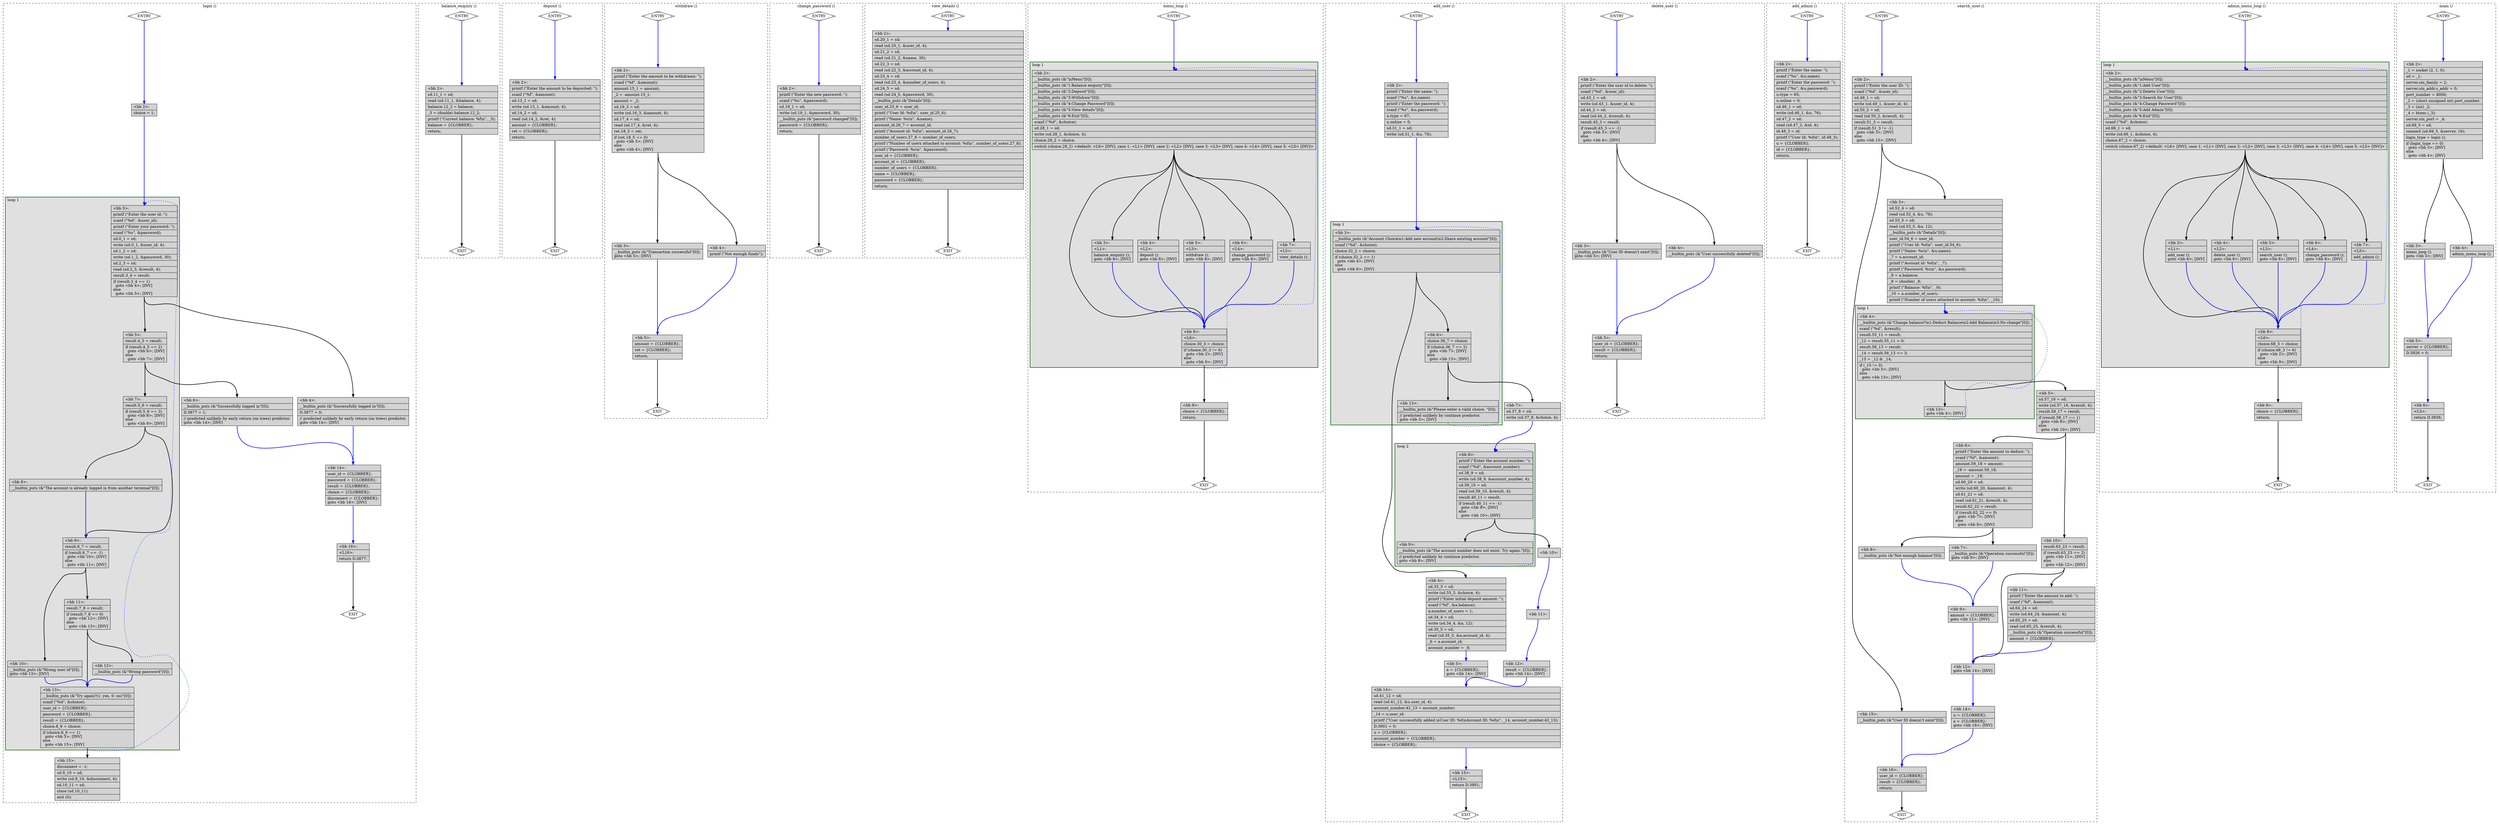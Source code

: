 digraph "client.c.012t.cfg" {
overlap=false;
subgraph "cluster_login" {
	style="dashed";
	color="black";
	label="login ()";
	subgraph cluster_6_1 {
	style="filled";
	color="darkgreen";
	fillcolor="grey88";
	label="loop 1";
	labeljust=l;
	penwidth=2;
	fn_6_basic_block_3 [shape=record,style=filled,fillcolor=lightgrey,label="{\<bb\ 3\>:\l\
|printf\ (\"Enter\ the\ user\ id:\ \");\l\
|scanf\ (\"%d\",\ &user_id);\l\
|printf\ (\"Enter\ your\ password:\ \");\l\
|scanf\ (\"%s\",\ &password);\l\
|sd.0_1\ =\ sd;\l\
|write\ (sd.0_1,\ &user_id,\ 4);\l\
|sd.1_2\ =\ sd;\l\
|write\ (sd.1_2,\ &password,\ 30);\l\
|sd.2_3\ =\ sd;\l\
|read\ (sd.2_3,\ &result,\ 4);\l\
|result.3_4\ =\ result;\l\
|if\ (result.3_4\ ==\ 1)\l\
\ \ goto\ \<bb\ 4\>;\ [INV]\l\
else\l\
\ \ goto\ \<bb\ 5\>;\ [INV]\l\
}"];

	fn_6_basic_block_5 [shape=record,style=filled,fillcolor=lightgrey,label="{\<bb\ 5\>:\l\
|result.4_5\ =\ result;\l\
|if\ (result.4_5\ ==\ 2)\l\
\ \ goto\ \<bb\ 6\>;\ [INV]\l\
else\l\
\ \ goto\ \<bb\ 7\>;\ [INV]\l\
}"];

	fn_6_basic_block_7 [shape=record,style=filled,fillcolor=lightgrey,label="{\<bb\ 7\>:\l\
|result.5_6\ =\ result;\l\
|if\ (result.5_6\ ==\ 3)\l\
\ \ goto\ \<bb\ 8\>;\ [INV]\l\
else\l\
\ \ goto\ \<bb\ 9\>;\ [INV]\l\
}"];

	fn_6_basic_block_8 [shape=record,style=filled,fillcolor=lightgrey,label="{\<bb\ 8\>:\l\
|__builtin_puts\ (&\"The\ account\ is\ already\ logged\ in\ from\ another\ terminal\"[0]);\l\
}"];

	fn_6_basic_block_9 [shape=record,style=filled,fillcolor=lightgrey,label="{\<bb\ 9\>:\l\
|result.6_7\ =\ result;\l\
|if\ (result.6_7\ ==\ -1)\l\
\ \ goto\ \<bb\ 10\>;\ [INV]\l\
else\l\
\ \ goto\ \<bb\ 11\>;\ [INV]\l\
}"];

	fn_6_basic_block_10 [shape=record,style=filled,fillcolor=lightgrey,label="{\<bb\ 10\>:\l\
|__builtin_puts\ (&\"Wrong\ user\ id\"[0]);\l\
goto\ \<bb\ 13\>;\ [INV]\l\
}"];

	fn_6_basic_block_11 [shape=record,style=filled,fillcolor=lightgrey,label="{\<bb\ 11\>:\l\
|result.7_8\ =\ result;\l\
|if\ (result.7_8\ ==\ 0)\l\
\ \ goto\ \<bb\ 12\>;\ [INV]\l\
else\l\
\ \ goto\ \<bb\ 13\>;\ [INV]\l\
}"];

	fn_6_basic_block_13 [shape=record,style=filled,fillcolor=lightgrey,label="{\<bb\ 13\>:\l\
|__builtin_puts\ (&\"Try\ again?(1:\ yes,\ 0:\ no)\"[0]);\l\
|scanf\ (\"%d\",\ &choice);\l\
|user_id\ =\ \{CLOBBER\};\l\
|password\ =\ \{CLOBBER\};\l\
|result\ =\ \{CLOBBER\};\l\
|choice.8_9\ =\ choice;\l\
|if\ (choice.8_9\ ==\ 1)\l\
\ \ goto\ \<bb\ 3\>;\ [INV]\l\
else\l\
\ \ goto\ \<bb\ 15\>;\ [INV]\l\
}"];

	fn_6_basic_block_12 [shape=record,style=filled,fillcolor=lightgrey,label="{\<bb\ 12\>:\l\
|__builtin_puts\ (&\"Wrong\ password\"[0]);\l\
}"];

	}
	fn_6_basic_block_0 [shape=Mdiamond,style=filled,fillcolor=white,label="ENTRY"];

	fn_6_basic_block_1 [shape=Mdiamond,style=filled,fillcolor=white,label="EXIT"];

	fn_6_basic_block_2 [shape=record,style=filled,fillcolor=lightgrey,label="{\<bb\ 2\>:\l\
|choice\ =\ 1;\l\
}"];

	fn_6_basic_block_4 [shape=record,style=filled,fillcolor=lightgrey,label="{\<bb\ 4\>:\l\
|__builtin_puts\ (&\"Successfully\ logged\ in\"[0]);\l\
|D.3877\ =\ 0;\l\
|//\ predicted\ unlikely\ by\ early\ return\ (on\ trees)\ predictor.\l\
goto\ \<bb\ 14\>;\ [INV]\l\
}"];

	fn_6_basic_block_6 [shape=record,style=filled,fillcolor=lightgrey,label="{\<bb\ 6\>:\l\
|__builtin_puts\ (&\"Successfully\ logged\ in\"[0]);\l\
|D.3877\ =\ 1;\l\
|//\ predicted\ unlikely\ by\ early\ return\ (on\ trees)\ predictor.\l\
goto\ \<bb\ 14\>;\ [INV]\l\
}"];

	fn_6_basic_block_14 [shape=record,style=filled,fillcolor=lightgrey,label="{\<bb\ 14\>:\l\
|user_id\ =\ \{CLOBBER\};\l\
|password\ =\ \{CLOBBER\};\l\
|result\ =\ \{CLOBBER\};\l\
|choice\ =\ \{CLOBBER\};\l\
|disconnect\ =\ \{CLOBBER\};\l\
goto\ \<bb\ 16\>;\ [INV]\l\
}"];

	fn_6_basic_block_15 [shape=record,style=filled,fillcolor=lightgrey,label="{\<bb\ 15\>:\l\
|disconnect\ =\ -1;\l\
|sd.9_10\ =\ sd;\l\
|write\ (sd.9_10,\ &disconnect,\ 4);\l\
|sd.10_11\ =\ sd;\l\
|close\ (sd.10_11);\l\
|exit\ (0);\l\
}"];

	fn_6_basic_block_16 [shape=record,style=filled,fillcolor=lightgrey,label="{\<bb\ 16\>:\l\
|\<L16\>:\l\
|return\ D.3877;\l\
}"];

	fn_6_basic_block_0:s -> fn_6_basic_block_2:n [style="solid,bold",color=blue,weight=100,constraint=true];
	fn_6_basic_block_2:s -> fn_6_basic_block_3:n [style="solid,bold",color=blue,weight=100,constraint=true];
	fn_6_basic_block_3:s -> fn_6_basic_block_4:n [style="solid,bold",color=black,weight=10,constraint=true];
	fn_6_basic_block_3:s -> fn_6_basic_block_5:n [style="solid,bold",color=black,weight=10,constraint=true];
	fn_6_basic_block_4:s -> fn_6_basic_block_14:n [style="solid,bold",color=blue,weight=100,constraint=true];
	fn_6_basic_block_5:s -> fn_6_basic_block_6:n [style="solid,bold",color=black,weight=10,constraint=true];
	fn_6_basic_block_5:s -> fn_6_basic_block_7:n [style="solid,bold",color=black,weight=10,constraint=true];
	fn_6_basic_block_6:s -> fn_6_basic_block_14:n [style="solid,bold",color=blue,weight=100,constraint=true];
	fn_6_basic_block_7:s -> fn_6_basic_block_8:n [style="solid,bold",color=black,weight=10,constraint=true];
	fn_6_basic_block_7:s -> fn_6_basic_block_9:n [style="solid,bold",color=black,weight=10,constraint=true];
	fn_6_basic_block_8:s -> fn_6_basic_block_9:n [style="solid,bold",color=blue,weight=100,constraint=true];
	fn_6_basic_block_9:s -> fn_6_basic_block_10:n [style="solid,bold",color=black,weight=10,constraint=true];
	fn_6_basic_block_9:s -> fn_6_basic_block_11:n [style="solid,bold",color=black,weight=10,constraint=true];
	fn_6_basic_block_10:s -> fn_6_basic_block_13:n [style="solid,bold",color=blue,weight=100,constraint=true];
	fn_6_basic_block_11:s -> fn_6_basic_block_12:n [style="solid,bold",color=black,weight=10,constraint=true];
	fn_6_basic_block_11:s -> fn_6_basic_block_13:n [style="solid,bold",color=black,weight=10,constraint=true];
	fn_6_basic_block_12:s -> fn_6_basic_block_13:n [style="solid,bold",color=blue,weight=100,constraint=true];
	fn_6_basic_block_13:s -> fn_6_basic_block_3:n [style="dotted,bold",color=blue,weight=10,constraint=false];
	fn_6_basic_block_13:s -> fn_6_basic_block_15:n [style="solid,bold",color=black,weight=10,constraint=true];
	fn_6_basic_block_14:s -> fn_6_basic_block_16:n [style="solid,bold",color=blue,weight=100,constraint=true];
	fn_6_basic_block_16:s -> fn_6_basic_block_1:n [style="solid,bold",color=black,weight=10,constraint=true];
	fn_6_basic_block_0:s -> fn_6_basic_block_1:n [style="invis",constraint=true];
}
subgraph "cluster_balance_enquiry" {
	style="dashed";
	color="black";
	label="balance_enquiry ()";
	fn_7_basic_block_0 [shape=Mdiamond,style=filled,fillcolor=white,label="ENTRY"];

	fn_7_basic_block_1 [shape=Mdiamond,style=filled,fillcolor=white,label="EXIT"];

	fn_7_basic_block_2 [shape=record,style=filled,fillcolor=lightgrey,label="{\<bb\ 2\>:\l\
|sd.11_1\ =\ sd;\l\
|read\ (sd.11_1,\ &balance,\ 4);\l\
|balance.12_2\ =\ balance;\l\
|_3\ =\ (double)\ balance.12_2;\l\
|printf\ (\"Current\ balance:\ %f\\n\",\ _3);\l\
|balance\ =\ \{CLOBBER\};\l\
|return;\l\
}"];

	fn_7_basic_block_0:s -> fn_7_basic_block_2:n [style="solid,bold",color=blue,weight=100,constraint=true];
	fn_7_basic_block_2:s -> fn_7_basic_block_1:n [style="solid,bold",color=black,weight=10,constraint=true];
	fn_7_basic_block_0:s -> fn_7_basic_block_1:n [style="invis",constraint=true];
}
subgraph "cluster_deposit" {
	style="dashed";
	color="black";
	label="deposit ()";
	fn_8_basic_block_0 [shape=Mdiamond,style=filled,fillcolor=white,label="ENTRY"];

	fn_8_basic_block_1 [shape=Mdiamond,style=filled,fillcolor=white,label="EXIT"];

	fn_8_basic_block_2 [shape=record,style=filled,fillcolor=lightgrey,label="{\<bb\ 2\>:\l\
|printf\ (\"Enter\ the\ amount\ to\ be\ deposited:\ \");\l\
|scanf\ (\"%f\",\ &amount);\l\
|sd.13_1\ =\ sd;\l\
|write\ (sd.13_1,\ &amount,\ 4);\l\
|sd.14_2\ =\ sd;\l\
|read\ (sd.14_2,\ &ret,\ 4);\l\
|amount\ =\ \{CLOBBER\};\l\
|ret\ =\ \{CLOBBER\};\l\
|return;\l\
}"];

	fn_8_basic_block_0:s -> fn_8_basic_block_2:n [style="solid,bold",color=blue,weight=100,constraint=true];
	fn_8_basic_block_2:s -> fn_8_basic_block_1:n [style="solid,bold",color=black,weight=10,constraint=true];
	fn_8_basic_block_0:s -> fn_8_basic_block_1:n [style="invis",constraint=true];
}
subgraph "cluster_withdraw" {
	style="dashed";
	color="black";
	label="withdraw ()";
	fn_9_basic_block_0 [shape=Mdiamond,style=filled,fillcolor=white,label="ENTRY"];

	fn_9_basic_block_1 [shape=Mdiamond,style=filled,fillcolor=white,label="EXIT"];

	fn_9_basic_block_2 [shape=record,style=filled,fillcolor=lightgrey,label="{\<bb\ 2\>:\l\
|printf\ (\"Enter\ the\ amount\ to\ be\ withdrawn:\ \");\l\
|scanf\ (\"%f\",\ &amount);\l\
|amount.15_1\ =\ amount;\l\
|_2\ =\ -amount.15_1;\l\
|amount\ =\ _2;\l\
|sd.16_3\ =\ sd;\l\
|write\ (sd.16_3,\ &amount,\ 4);\l\
|sd.17_4\ =\ sd;\l\
|read\ (sd.17_4,\ &ret,\ 4);\l\
|ret.18_5\ =\ ret;\l\
|if\ (ret.18_5\ ==\ 0)\l\
\ \ goto\ \<bb\ 3\>;\ [INV]\l\
else\l\
\ \ goto\ \<bb\ 4\>;\ [INV]\l\
}"];

	fn_9_basic_block_3 [shape=record,style=filled,fillcolor=lightgrey,label="{\<bb\ 3\>:\l\
|__builtin_puts\ (&\"Transaction\ successful\"[0]);\l\
goto\ \<bb\ 5\>;\ [INV]\l\
}"];

	fn_9_basic_block_4 [shape=record,style=filled,fillcolor=lightgrey,label="{\<bb\ 4\>:\l\
|printf\ (\"Not\ enough\ funds\");\l\
}"];

	fn_9_basic_block_5 [shape=record,style=filled,fillcolor=lightgrey,label="{\<bb\ 5\>:\l\
|amount\ =\ \{CLOBBER\};\l\
|ret\ =\ \{CLOBBER\};\l\
|return;\l\
}"];

	fn_9_basic_block_0:s -> fn_9_basic_block_2:n [style="solid,bold",color=blue,weight=100,constraint=true];
	fn_9_basic_block_2:s -> fn_9_basic_block_3:n [style="solid,bold",color=black,weight=10,constraint=true];
	fn_9_basic_block_2:s -> fn_9_basic_block_4:n [style="solid,bold",color=black,weight=10,constraint=true];
	fn_9_basic_block_3:s -> fn_9_basic_block_5:n [style="solid,bold",color=blue,weight=100,constraint=true];
	fn_9_basic_block_4:s -> fn_9_basic_block_5:n [style="solid,bold",color=blue,weight=100,constraint=true];
	fn_9_basic_block_5:s -> fn_9_basic_block_1:n [style="solid,bold",color=black,weight=10,constraint=true];
	fn_9_basic_block_0:s -> fn_9_basic_block_1:n [style="invis",constraint=true];
}
subgraph "cluster_change_password" {
	style="dashed";
	color="black";
	label="change_password ()";
	fn_10_basic_block_0 [shape=Mdiamond,style=filled,fillcolor=white,label="ENTRY"];

	fn_10_basic_block_1 [shape=Mdiamond,style=filled,fillcolor=white,label="EXIT"];

	fn_10_basic_block_2 [shape=record,style=filled,fillcolor=lightgrey,label="{\<bb\ 2\>:\l\
|printf\ (\"Enter\ the\ new\ password:\ \");\l\
|scanf\ (\"%s\",\ &password);\l\
|sd.19_1\ =\ sd;\l\
|write\ (sd.19_1,\ &password,\ 30);\l\
|__builtin_puts\ (&\"password\ changed\"[0]);\l\
|password\ =\ \{CLOBBER\};\l\
|return;\l\
}"];

	fn_10_basic_block_0:s -> fn_10_basic_block_2:n [style="solid,bold",color=blue,weight=100,constraint=true];
	fn_10_basic_block_2:s -> fn_10_basic_block_1:n [style="solid,bold",color=black,weight=10,constraint=true];
	fn_10_basic_block_0:s -> fn_10_basic_block_1:n [style="invis",constraint=true];
}
subgraph "cluster_view_details" {
	style="dashed";
	color="black";
	label="view_details ()";
	fn_11_basic_block_0 [shape=Mdiamond,style=filled,fillcolor=white,label="ENTRY"];

	fn_11_basic_block_1 [shape=Mdiamond,style=filled,fillcolor=white,label="EXIT"];

	fn_11_basic_block_2 [shape=record,style=filled,fillcolor=lightgrey,label="{\<bb\ 2\>:\l\
|sd.20_1\ =\ sd;\l\
|read\ (sd.20_1,\ &user_id,\ 4);\l\
|sd.21_2\ =\ sd;\l\
|read\ (sd.21_2,\ &name,\ 30);\l\
|sd.22_3\ =\ sd;\l\
|read\ (sd.22_3,\ &account_id,\ 4);\l\
|sd.23_4\ =\ sd;\l\
|read\ (sd.23_4,\ &number_of_users,\ 4);\l\
|sd.24_5\ =\ sd;\l\
|read\ (sd.24_5,\ &password,\ 30);\l\
|__builtin_puts\ (&\"Details\"[0]);\l\
|user_id.25_6\ =\ user_id;\l\
|printf\ (\"User\ Id:\ %d\\n\",\ user_id.25_6);\l\
|printf\ (\"Name:\ %s\\n\",\ &name);\l\
|account_id.26_7\ =\ account_id;\l\
|printf\ (\"Account\ id:\ %d\\n\",\ account_id.26_7);\l\
|number_of_users.27_8\ =\ number_of_users;\l\
|printf\ (\"Number\ of\ users\ attached\ to\ account:\ %d\\n\",\ number_of_users.27_8);\l\
|printf\ (\"Password:\ %s\\n\",\ &password);\l\
|user_id\ =\ \{CLOBBER\};\l\
|account_id\ =\ \{CLOBBER\};\l\
|number_of_users\ =\ \{CLOBBER\};\l\
|name\ =\ \{CLOBBER\};\l\
|password\ =\ \{CLOBBER\};\l\
|return;\l\
}"];

	fn_11_basic_block_0:s -> fn_11_basic_block_2:n [style="solid,bold",color=blue,weight=100,constraint=true];
	fn_11_basic_block_2:s -> fn_11_basic_block_1:n [style="solid,bold",color=black,weight=10,constraint=true];
	fn_11_basic_block_0:s -> fn_11_basic_block_1:n [style="invis",constraint=true];
}
subgraph "cluster_menu_loop" {
	style="dashed";
	color="black";
	label="menu_loop ()";
	subgraph cluster_12_1 {
	style="filled";
	color="darkgreen";
	fillcolor="grey88";
	label="loop 1";
	labeljust=l;
	penwidth=2;
	fn_12_basic_block_2 [shape=record,style=filled,fillcolor=lightgrey,label="{\<bb\ 2\>:\l\
|__builtin_puts\ (&\"\\nMenu\"[0]);\l\
|__builtin_puts\ (&\"1:Balance\ enquiry\"[0]);\l\
|__builtin_puts\ (&\"2:Deposit\"[0]);\l\
|__builtin_puts\ (&\"3:Withdraw\"[0]);\l\
|__builtin_puts\ (&\"4:Change\ Password\"[0]);\l\
|__builtin_puts\ (&\"5:View\ details\"[0]);\l\
|__builtin_puts\ (&\"6:Exit\"[0]);\l\
|scanf\ (\"%d\",\ &choice);\l\
|sd.28_1\ =\ sd;\l\
|write\ (sd.28_1,\ &choice,\ 4);\l\
|choice.29_2\ =\ choice;\l\
|switch\ (choice.29_2)\ \<default:\ \<L6\>\ [INV],\ case\ 1:\ \<L1\>\ [INV],\ case\ 2:\ \<L2\>\ [INV],\ case\ 3:\ \<L3\>\ [INV],\ case\ 4:\ \<L4\>\ [INV],\ case\ 5:\ \<L5\>\ [INV]\>\l\
}"];

	fn_12_basic_block_8 [shape=record,style=filled,fillcolor=lightgrey,label="{\<bb\ 8\>:\l\
|\<L6\>:\l\
|choice.30_3\ =\ choice;\l\
|if\ (choice.30_3\ !=\ 6)\l\
\ \ goto\ \<bb\ 2\>;\ [INV]\l\
else\l\
\ \ goto\ \<bb\ 9\>;\ [INV]\l\
}"];

	fn_12_basic_block_3 [shape=record,style=filled,fillcolor=lightgrey,label="{\<bb\ 3\>:\l\
|\<L1\>:\l\
|balance_enquiry\ ();\l\
goto\ \<bb\ 8\>;\ [INV]\l\
}"];

	fn_12_basic_block_4 [shape=record,style=filled,fillcolor=lightgrey,label="{\<bb\ 4\>:\l\
|\<L2\>:\l\
|deposit\ ();\l\
goto\ \<bb\ 8\>;\ [INV]\l\
}"];

	fn_12_basic_block_5 [shape=record,style=filled,fillcolor=lightgrey,label="{\<bb\ 5\>:\l\
|\<L3\>:\l\
|withdraw\ ();\l\
goto\ \<bb\ 8\>;\ [INV]\l\
}"];

	fn_12_basic_block_6 [shape=record,style=filled,fillcolor=lightgrey,label="{\<bb\ 6\>:\l\
|\<L4\>:\l\
|change_password\ ();\l\
goto\ \<bb\ 8\>;\ [INV]\l\
}"];

	fn_12_basic_block_7 [shape=record,style=filled,fillcolor=lightgrey,label="{\<bb\ 7\>:\l\
|\<L5\>:\l\
|view_details\ ();\l\
}"];

	}
	fn_12_basic_block_0 [shape=Mdiamond,style=filled,fillcolor=white,label="ENTRY"];

	fn_12_basic_block_1 [shape=Mdiamond,style=filled,fillcolor=white,label="EXIT"];

	fn_12_basic_block_9 [shape=record,style=filled,fillcolor=lightgrey,label="{\<bb\ 9\>:\l\
|choice\ =\ \{CLOBBER\};\l\
|return;\l\
}"];

	fn_12_basic_block_0:s -> fn_12_basic_block_2:n [style="solid,bold",color=blue,weight=100,constraint=true];
	fn_12_basic_block_2:s -> fn_12_basic_block_8:n [style="solid,bold",color=black,weight=10,constraint=true];
	fn_12_basic_block_2:s -> fn_12_basic_block_3:n [style="solid,bold",color=black,weight=10,constraint=true];
	fn_12_basic_block_2:s -> fn_12_basic_block_4:n [style="solid,bold",color=black,weight=10,constraint=true];
	fn_12_basic_block_2:s -> fn_12_basic_block_5:n [style="solid,bold",color=black,weight=10,constraint=true];
	fn_12_basic_block_2:s -> fn_12_basic_block_6:n [style="solid,bold",color=black,weight=10,constraint=true];
	fn_12_basic_block_2:s -> fn_12_basic_block_7:n [style="solid,bold",color=black,weight=10,constraint=true];
	fn_12_basic_block_3:s -> fn_12_basic_block_8:n [style="solid,bold",color=blue,weight=100,constraint=true];
	fn_12_basic_block_4:s -> fn_12_basic_block_8:n [style="solid,bold",color=blue,weight=100,constraint=true];
	fn_12_basic_block_5:s -> fn_12_basic_block_8:n [style="solid,bold",color=blue,weight=100,constraint=true];
	fn_12_basic_block_6:s -> fn_12_basic_block_8:n [style="solid,bold",color=blue,weight=100,constraint=true];
	fn_12_basic_block_7:s -> fn_12_basic_block_8:n [style="solid,bold",color=blue,weight=100,constraint=true];
	fn_12_basic_block_8:s -> fn_12_basic_block_2:n [style="dotted,bold",color=blue,weight=10,constraint=false];
	fn_12_basic_block_8:s -> fn_12_basic_block_9:n [style="solid,bold",color=black,weight=10,constraint=true];
	fn_12_basic_block_9:s -> fn_12_basic_block_1:n [style="solid,bold",color=black,weight=10,constraint=true];
	fn_12_basic_block_0:s -> fn_12_basic_block_1:n [style="invis",constraint=true];
}
subgraph "cluster_add_user" {
	style="dashed";
	color="black";
	label="add_user ()";
	subgraph cluster_13_2 {
	style="filled";
	color="darkgreen";
	fillcolor="grey88";
	label="loop 2";
	labeljust=l;
	penwidth=2;
	fn_13_basic_block_8 [shape=record,style=filled,fillcolor=lightgrey,label="{\<bb\ 8\>:\l\
|printf\ (\"Enter\ the\ account\ number:\ \");\l\
|scanf\ (\"%d\",\ &account_number);\l\
|sd.38_9\ =\ sd;\l\
|write\ (sd.38_9,\ &account_number,\ 4);\l\
|sd.39_10\ =\ sd;\l\
|read\ (sd.39_10,\ &result,\ 4);\l\
|result.40_11\ =\ result;\l\
|if\ (result.40_11\ ==\ -1)\l\
\ \ goto\ \<bb\ 9\>;\ [INV]\l\
else\l\
\ \ goto\ \<bb\ 10\>;\ [INV]\l\
}"];

	fn_13_basic_block_9 [shape=record,style=filled,fillcolor=lightgrey,label="{\<bb\ 9\>:\l\
|__builtin_puts\ (&\"The\ account\ number\ does\ not\ exist.\ Try\ again.\"[0]);\l\
|//\ predicted\ unlikely\ by\ continue\ predictor.\l\
goto\ \<bb\ 8\>;\ [INV]\l\
}"];

	}
	subgraph cluster_13_1 {
	style="filled";
	color="darkgreen";
	fillcolor="grey88";
	label="loop 1";
	labeljust=l;
	penwidth=2;
	fn_13_basic_block_3 [shape=record,style=filled,fillcolor=lightgrey,label="{\<bb\ 3\>:\l\
|__builtin_puts\ (&\"Account\ Choice\\n1:Add\ new\ account\\n2:Share\ existing\ account\"[0]);\l\
|scanf\ (\"%d\",\ &choice);\l\
|choice.32_2\ =\ choice;\l\
|if\ (choice.32_2\ ==\ 1)\l\
\ \ goto\ \<bb\ 4\>;\ [INV]\l\
else\l\
\ \ goto\ \<bb\ 6\>;\ [INV]\l\
}"];

	fn_13_basic_block_6 [shape=record,style=filled,fillcolor=lightgrey,label="{\<bb\ 6\>:\l\
|choice.36_7\ =\ choice;\l\
|if\ (choice.36_7\ ==\ 2)\l\
\ \ goto\ \<bb\ 7\>;\ [INV]\l\
else\l\
\ \ goto\ \<bb\ 13\>;\ [INV]\l\
}"];

	fn_13_basic_block_13 [shape=record,style=filled,fillcolor=lightgrey,label="{\<bb\ 13\>:\l\
|__builtin_puts\ (&\"Please\ enter\ a\ valid\ choice.\ \"[0]);\l\
|//\ predicted\ unlikely\ by\ continue\ predictor.\l\
goto\ \<bb\ 3\>;\ [INV]\l\
}"];

	}
	fn_13_basic_block_0 [shape=Mdiamond,style=filled,fillcolor=white,label="ENTRY"];

	fn_13_basic_block_1 [shape=Mdiamond,style=filled,fillcolor=white,label="EXIT"];

	fn_13_basic_block_2 [shape=record,style=filled,fillcolor=lightgrey,label="{\<bb\ 2\>:\l\
|printf\ (\"Enter\ the\ name:\ \");\l\
|scanf\ (\"%s\",\ &u.name);\l\
|printf\ (\"Enter\ the\ password:\ \");\l\
|scanf\ (\"%s\",\ &u.password);\l\
|u.type\ =\ 67;\l\
|u.online\ =\ 0;\l\
|sd.31_1\ =\ sd;\l\
|write\ (sd.31_1,\ &u,\ 76);\l\
}"];

	fn_13_basic_block_4 [shape=record,style=filled,fillcolor=lightgrey,label="{\<bb\ 4\>:\l\
|sd.33_3\ =\ sd;\l\
|write\ (sd.33_3,\ &choice,\ 4);\l\
|printf\ (\"Enter\ initial\ deposit\ amount:\ \");\l\
|scanf\ (\"%f\",\ &a.balance);\l\
|a.number_of_users\ =\ 1;\l\
|sd.34_4\ =\ sd;\l\
|write\ (sd.34_4,\ &a,\ 12);\l\
|sd.35_5\ =\ sd;\l\
|read\ (sd.35_5,\ &a.account_id,\ 4);\l\
|_6\ =\ a.account_id;\l\
|account_number\ =\ _6;\l\
}"];

	fn_13_basic_block_5 [shape=record,style=filled,fillcolor=lightgrey,label="{\<bb\ 5\>:\l\
|a\ =\ \{CLOBBER\};\l\
goto\ \<bb\ 14\>;\ [INV]\l\
}"];

	fn_13_basic_block_7 [shape=record,style=filled,fillcolor=lightgrey,label="{\<bb\ 7\>:\l\
|sd.37_8\ =\ sd;\l\
|write\ (sd.37_8,\ &choice,\ 4);\l\
}"];

	fn_13_basic_block_10 [shape=record,style=filled,fillcolor=lightgrey,label="{\<bb\ 10\>:\l\
}"];

	fn_13_basic_block_11 [shape=record,style=filled,fillcolor=lightgrey,label="{\<bb\ 11\>:\l\
}"];

	fn_13_basic_block_12 [shape=record,style=filled,fillcolor=lightgrey,label="{\<bb\ 12\>:\l\
|result\ =\ \{CLOBBER\};\l\
goto\ \<bb\ 14\>;\ [INV]\l\
}"];

	fn_13_basic_block_14 [shape=record,style=filled,fillcolor=lightgrey,label="{\<bb\ 14\>:\l\
|sd.41_12\ =\ sd;\l\
|read\ (sd.41_12,\ &u.user_id,\ 4);\l\
|account_number.42_13\ =\ account_number;\l\
|_14\ =\ u.user_id;\l\
|printf\ (\"User\ successfully\ added.\\nUser\ ID:\ %d\\nAccount\ ID:\ %d\\n\",\ _14,\ account_number.42_13);\l\
|D.3901\ =\ 0;\l\
|u\ =\ \{CLOBBER\};\l\
|account_number\ =\ \{CLOBBER\};\l\
|choice\ =\ \{CLOBBER\};\l\
}"];

	fn_13_basic_block_15 [shape=record,style=filled,fillcolor=lightgrey,label="{\<bb\ 15\>:\l\
|\<L15\>:\l\
|return\ D.3901;\l\
}"];

	fn_13_basic_block_0:s -> fn_13_basic_block_2:n [style="solid,bold",color=blue,weight=100,constraint=true];
	fn_13_basic_block_2:s -> fn_13_basic_block_3:n [style="solid,bold",color=blue,weight=100,constraint=true];
	fn_13_basic_block_3:s -> fn_13_basic_block_4:n [style="solid,bold",color=black,weight=10,constraint=true];
	fn_13_basic_block_3:s -> fn_13_basic_block_6:n [style="solid,bold",color=black,weight=10,constraint=true];
	fn_13_basic_block_4:s -> fn_13_basic_block_5:n [style="solid,bold",color=blue,weight=100,constraint=true];
	fn_13_basic_block_5:s -> fn_13_basic_block_14:n [style="solid,bold",color=blue,weight=100,constraint=true];
	fn_13_basic_block_6:s -> fn_13_basic_block_7:n [style="solid,bold",color=black,weight=10,constraint=true];
	fn_13_basic_block_6:s -> fn_13_basic_block_13:n [style="solid,bold",color=black,weight=10,constraint=true];
	fn_13_basic_block_7:s -> fn_13_basic_block_8:n [style="solid,bold",color=blue,weight=100,constraint=true];
	fn_13_basic_block_8:s -> fn_13_basic_block_9:n [style="solid,bold",color=black,weight=10,constraint=true];
	fn_13_basic_block_8:s -> fn_13_basic_block_10:n [style="solid,bold",color=black,weight=10,constraint=true];
	fn_13_basic_block_9:s -> fn_13_basic_block_8:n [style="dotted,bold",color=blue,weight=10,constraint=false];
	fn_13_basic_block_10:s -> fn_13_basic_block_11:n [style="solid,bold",color=blue,weight=100,constraint=true];
	fn_13_basic_block_11:s -> fn_13_basic_block_12:n [style="solid,bold",color=blue,weight=100,constraint=true];
	fn_13_basic_block_12:s -> fn_13_basic_block_14:n [style="solid,bold",color=blue,weight=100,constraint=true];
	fn_13_basic_block_13:s -> fn_13_basic_block_3:n [style="dotted,bold",color=blue,weight=10,constraint=false];
	fn_13_basic_block_14:s -> fn_13_basic_block_15:n [style="solid,bold",color=blue,weight=100,constraint=true];
	fn_13_basic_block_15:s -> fn_13_basic_block_1:n [style="solid,bold",color=black,weight=10,constraint=true];
	fn_13_basic_block_0:s -> fn_13_basic_block_1:n [style="invis",constraint=true];
}
subgraph "cluster_delete_user" {
	style="dashed";
	color="black";
	label="delete_user ()";
	fn_14_basic_block_0 [shape=Mdiamond,style=filled,fillcolor=white,label="ENTRY"];

	fn_14_basic_block_1 [shape=Mdiamond,style=filled,fillcolor=white,label="EXIT"];

	fn_14_basic_block_2 [shape=record,style=filled,fillcolor=lightgrey,label="{\<bb\ 2\>:\l\
|printf\ (\"Enter\ the\ user\ id\ to\ delete:\ \");\l\
|scanf\ (\"%d\",\ &user_id);\l\
|sd.43_1\ =\ sd;\l\
|write\ (sd.43_1,\ &user_id,\ 4);\l\
|sd.44_2\ =\ sd;\l\
|read\ (sd.44_2,\ &result,\ 4);\l\
|result.45_3\ =\ result;\l\
|if\ (result.45_3\ ==\ -1)\l\
\ \ goto\ \<bb\ 3\>;\ [INV]\l\
else\l\
\ \ goto\ \<bb\ 4\>;\ [INV]\l\
}"];

	fn_14_basic_block_3 [shape=record,style=filled,fillcolor=lightgrey,label="{\<bb\ 3\>:\l\
|__builtin_puts\ (&\"User\ ID\ doesn\\'t\ exist\"[0]);\l\
goto\ \<bb\ 5\>;\ [INV]\l\
}"];

	fn_14_basic_block_4 [shape=record,style=filled,fillcolor=lightgrey,label="{\<bb\ 4\>:\l\
|__builtin_puts\ (&\"User\ successfully\ deleted\"[0]);\l\
}"];

	fn_14_basic_block_5 [shape=record,style=filled,fillcolor=lightgrey,label="{\<bb\ 5\>:\l\
|user_id\ =\ \{CLOBBER\};\l\
|result\ =\ \{CLOBBER\};\l\
|return;\l\
}"];

	fn_14_basic_block_0:s -> fn_14_basic_block_2:n [style="solid,bold",color=blue,weight=100,constraint=true];
	fn_14_basic_block_2:s -> fn_14_basic_block_3:n [style="solid,bold",color=black,weight=10,constraint=true];
	fn_14_basic_block_2:s -> fn_14_basic_block_4:n [style="solid,bold",color=black,weight=10,constraint=true];
	fn_14_basic_block_3:s -> fn_14_basic_block_5:n [style="solid,bold",color=blue,weight=100,constraint=true];
	fn_14_basic_block_4:s -> fn_14_basic_block_5:n [style="solid,bold",color=blue,weight=100,constraint=true];
	fn_14_basic_block_5:s -> fn_14_basic_block_1:n [style="solid,bold",color=black,weight=10,constraint=true];
	fn_14_basic_block_0:s -> fn_14_basic_block_1:n [style="invis",constraint=true];
}
subgraph "cluster_add_admin" {
	style="dashed";
	color="black";
	label="add_admin ()";
	fn_15_basic_block_0 [shape=Mdiamond,style=filled,fillcolor=white,label="ENTRY"];

	fn_15_basic_block_1 [shape=Mdiamond,style=filled,fillcolor=white,label="EXIT"];

	fn_15_basic_block_2 [shape=record,style=filled,fillcolor=lightgrey,label="{\<bb\ 2\>:\l\
|printf\ (\"Enter\ the\ name:\ \");\l\
|scanf\ (\"%s\",\ &u.name);\l\
|printf\ (\"Enter\ the\ password:\ \");\l\
|scanf\ (\"%s\",\ &u.password);\l\
|u.type\ =\ 65;\l\
|u.online\ =\ 0;\l\
|sd.46_1\ =\ sd;\l\
|write\ (sd.46_1,\ &u,\ 76);\l\
|sd.47_2\ =\ sd;\l\
|read\ (sd.47_2,\ &id,\ 4);\l\
|id.48_3\ =\ id;\l\
|printf\ (\"User\ Id:\ %d\\n\",\ id.48_3);\l\
|u\ =\ \{CLOBBER\};\l\
|id\ =\ \{CLOBBER\};\l\
|return;\l\
}"];

	fn_15_basic_block_0:s -> fn_15_basic_block_2:n [style="solid,bold",color=blue,weight=100,constraint=true];
	fn_15_basic_block_2:s -> fn_15_basic_block_1:n [style="solid,bold",color=black,weight=10,constraint=true];
	fn_15_basic_block_0:s -> fn_15_basic_block_1:n [style="invis",constraint=true];
}
subgraph "cluster_search_user" {
	style="dashed";
	color="black";
	label="search_user ()";
	subgraph cluster_16_1 {
	style="filled";
	color="darkgreen";
	fillcolor="grey88";
	label="loop 1";
	labeljust=l;
	penwidth=2;
	fn_16_basic_block_4 [shape=record,style=filled,fillcolor=lightgrey,label="{\<bb\ 4\>:\l\
|__builtin_puts\ (&\"Change\ balance?\\n1:Deduct\ Balance\\n2:Add\ Balance\\n3:No\ change\"[0]);\l\
|scanf\ (\"%d\",\ &result);\l\
|result.55_11\ =\ result;\l\
|_12\ =\ result.55_11\ \>\ 0;\l\
|result.56_13\ =\ result;\l\
|_14\ =\ result.56_13\ \<=\ 3;\l\
|_15\ =\ _12\ &\ _14;\l\
|if\ (_15\ !=\ 0)\l\
\ \ goto\ \<bb\ 5\>;\ [INV]\l\
else\l\
\ \ goto\ \<bb\ 13\>;\ [INV]\l\
}"];

	fn_16_basic_block_13 [shape=record,style=filled,fillcolor=lightgrey,label="{\<bb\ 13\>:\l\
goto\ \<bb\ 4\>;\ [INV]\l\
}"];

	}
	fn_16_basic_block_0 [shape=Mdiamond,style=filled,fillcolor=white,label="ENTRY"];

	fn_16_basic_block_1 [shape=Mdiamond,style=filled,fillcolor=white,label="EXIT"];

	fn_16_basic_block_2 [shape=record,style=filled,fillcolor=lightgrey,label="{\<bb\ 2\>:\l\
|printf\ (\"Enter\ the\ user\ ID:\ \");\l\
|scanf\ (\"%d\",\ &user_id);\l\
|sd.49_1\ =\ sd;\l\
|write\ (sd.49_1,\ &user_id,\ 4);\l\
|sd.50_2\ =\ sd;\l\
|read\ (sd.50_2,\ &result,\ 4);\l\
|result.51_3\ =\ result;\l\
|if\ (result.51_3\ !=\ -1)\l\
\ \ goto\ \<bb\ 3\>;\ [INV]\l\
else\l\
\ \ goto\ \<bb\ 15\>;\ [INV]\l\
}"];

	fn_16_basic_block_3 [shape=record,style=filled,fillcolor=lightgrey,label="{\<bb\ 3\>:\l\
|sd.52_4\ =\ sd;\l\
|read\ (sd.52_4,\ &u,\ 76);\l\
|sd.53_5\ =\ sd;\l\
|read\ (sd.53_5,\ &a,\ 12);\l\
|__builtin_puts\ (&\"Details\"[0]);\l\
|user_id.54_6\ =\ user_id;\l\
|printf\ (\"User\ Id:\ %d\\n\",\ user_id.54_6);\l\
|printf\ (\"Name:\ %s\\n\",\ &u.name);\l\
|_7\ =\ u.account_id;\l\
|printf\ (\"Account\ id:\ %d\\n\",\ _7);\l\
|printf\ (\"Password:\ %s\\n\",\ &u.password);\l\
|_8\ =\ a.balance;\l\
|_9\ =\ (double)\ _8;\l\
|printf\ (\"Balance:\ %f\\n\",\ _9);\l\
|_10\ =\ a.number_of_users;\l\
|printf\ (\"Number\ of\ users\ attached\ to\ account:\ %d\\n\",\ _10);\l\
}"];

	fn_16_basic_block_5 [shape=record,style=filled,fillcolor=lightgrey,label="{\<bb\ 5\>:\l\
|sd.57_16\ =\ sd;\l\
|write\ (sd.57_16,\ &result,\ 4);\l\
|result.58_17\ =\ result;\l\
|if\ (result.58_17\ ==\ 1)\l\
\ \ goto\ \<bb\ 6\>;\ [INV]\l\
else\l\
\ \ goto\ \<bb\ 10\>;\ [INV]\l\
}"];

	fn_16_basic_block_6 [shape=record,style=filled,fillcolor=lightgrey,label="{\<bb\ 6\>:\l\
|printf\ (\"Enter\ the\ amount\ to\ deduct:\ \");\l\
|scanf\ (\"%f\",\ &amount);\l\
|amount.59_18\ =\ amount;\l\
|_19\ =\ -amount.59_18;\l\
|amount\ =\ _19;\l\
|sd.60_20\ =\ sd;\l\
|write\ (sd.60_20,\ &amount,\ 4);\l\
|sd.61_21\ =\ sd;\l\
|read\ (sd.61_21,\ &result,\ 4);\l\
|result.62_22\ =\ result;\l\
|if\ (result.62_22\ ==\ 0)\l\
\ \ goto\ \<bb\ 7\>;\ [INV]\l\
else\l\
\ \ goto\ \<bb\ 8\>;\ [INV]\l\
}"];

	fn_16_basic_block_7 [shape=record,style=filled,fillcolor=lightgrey,label="{\<bb\ 7\>:\l\
|__builtin_puts\ (&\"Operation\ successful\"[0]);\l\
goto\ \<bb\ 9\>;\ [INV]\l\
}"];

	fn_16_basic_block_8 [shape=record,style=filled,fillcolor=lightgrey,label="{\<bb\ 8\>:\l\
|__builtin_puts\ (&\"Not\ enough\ balance\"[0]);\l\
}"];

	fn_16_basic_block_9 [shape=record,style=filled,fillcolor=lightgrey,label="{\<bb\ 9\>:\l\
|amount\ =\ \{CLOBBER\};\l\
goto\ \<bb\ 12\>;\ [INV]\l\
}"];

	fn_16_basic_block_10 [shape=record,style=filled,fillcolor=lightgrey,label="{\<bb\ 10\>:\l\
|result.63_23\ =\ result;\l\
|if\ (result.63_23\ ==\ 2)\l\
\ \ goto\ \<bb\ 11\>;\ [INV]\l\
else\l\
\ \ goto\ \<bb\ 12\>;\ [INV]\l\
}"];

	fn_16_basic_block_11 [shape=record,style=filled,fillcolor=lightgrey,label="{\<bb\ 11\>:\l\
|printf\ (\"Enter\ the\ amount\ to\ add:\ \");\l\
|scanf\ (\"%f\",\ &amount);\l\
|sd.64_24\ =\ sd;\l\
|write\ (sd.64_24,\ &amount,\ 4);\l\
|sd.65_25\ =\ sd;\l\
|read\ (sd.65_25,\ &result,\ 4);\l\
|__builtin_puts\ (&\"Operation\ successful\"[0]);\l\
|amount\ =\ \{CLOBBER\};\l\
}"];

	fn_16_basic_block_12 [shape=record,style=filled,fillcolor=lightgrey,label="{\<bb\ 12\>:\l\
goto\ \<bb\ 14\>;\ [INV]\l\
}"];

	fn_16_basic_block_14 [shape=record,style=filled,fillcolor=lightgrey,label="{\<bb\ 14\>:\l\
|u\ =\ \{CLOBBER\};\l\
|a\ =\ \{CLOBBER\};\l\
goto\ \<bb\ 16\>;\ [INV]\l\
}"];

	fn_16_basic_block_15 [shape=record,style=filled,fillcolor=lightgrey,label="{\<bb\ 15\>:\l\
|__builtin_puts\ (&\"User\ ID\ doesn\\'t\ exist\"[0]);\l\
}"];

	fn_16_basic_block_16 [shape=record,style=filled,fillcolor=lightgrey,label="{\<bb\ 16\>:\l\
|user_id\ =\ \{CLOBBER\};\l\
|result\ =\ \{CLOBBER\};\l\
|return;\l\
}"];

	fn_16_basic_block_0:s -> fn_16_basic_block_2:n [style="solid,bold",color=blue,weight=100,constraint=true];
	fn_16_basic_block_2:s -> fn_16_basic_block_3:n [style="solid,bold",color=black,weight=10,constraint=true];
	fn_16_basic_block_2:s -> fn_16_basic_block_15:n [style="solid,bold",color=black,weight=10,constraint=true];
	fn_16_basic_block_3:s -> fn_16_basic_block_4:n [style="solid,bold",color=blue,weight=100,constraint=true];
	fn_16_basic_block_4:s -> fn_16_basic_block_5:n [style="solid,bold",color=black,weight=10,constraint=true];
	fn_16_basic_block_4:s -> fn_16_basic_block_13:n [style="solid,bold",color=black,weight=10,constraint=true];
	fn_16_basic_block_5:s -> fn_16_basic_block_6:n [style="solid,bold",color=black,weight=10,constraint=true];
	fn_16_basic_block_5:s -> fn_16_basic_block_10:n [style="solid,bold",color=black,weight=10,constraint=true];
	fn_16_basic_block_6:s -> fn_16_basic_block_7:n [style="solid,bold",color=black,weight=10,constraint=true];
	fn_16_basic_block_6:s -> fn_16_basic_block_8:n [style="solid,bold",color=black,weight=10,constraint=true];
	fn_16_basic_block_7:s -> fn_16_basic_block_9:n [style="solid,bold",color=blue,weight=100,constraint=true];
	fn_16_basic_block_8:s -> fn_16_basic_block_9:n [style="solid,bold",color=blue,weight=100,constraint=true];
	fn_16_basic_block_9:s -> fn_16_basic_block_12:n [style="solid,bold",color=blue,weight=100,constraint=true];
	fn_16_basic_block_10:s -> fn_16_basic_block_11:n [style="solid,bold",color=black,weight=10,constraint=true];
	fn_16_basic_block_10:s -> fn_16_basic_block_12:n [style="solid,bold",color=black,weight=10,constraint=true];
	fn_16_basic_block_11:s -> fn_16_basic_block_12:n [style="solid,bold",color=blue,weight=100,constraint=true];
	fn_16_basic_block_12:s -> fn_16_basic_block_14:n [style="solid,bold",color=blue,weight=100,constraint=true];
	fn_16_basic_block_13:s -> fn_16_basic_block_4:n [style="dotted,bold",color=blue,weight=10,constraint=false];
	fn_16_basic_block_14:s -> fn_16_basic_block_16:n [style="solid,bold",color=blue,weight=100,constraint=true];
	fn_16_basic_block_15:s -> fn_16_basic_block_16:n [style="solid,bold",color=blue,weight=100,constraint=true];
	fn_16_basic_block_16:s -> fn_16_basic_block_1:n [style="solid,bold",color=black,weight=10,constraint=true];
	fn_16_basic_block_0:s -> fn_16_basic_block_1:n [style="invis",constraint=true];
}
subgraph "cluster_admin_menu_loop" {
	style="dashed";
	color="black";
	label="admin_menu_loop ()";
	subgraph cluster_17_1 {
	style="filled";
	color="darkgreen";
	fillcolor="grey88";
	label="loop 1";
	labeljust=l;
	penwidth=2;
	fn_17_basic_block_2 [shape=record,style=filled,fillcolor=lightgrey,label="{\<bb\ 2\>:\l\
|__builtin_puts\ (&\"\\nMenu\"[0]);\l\
|__builtin_puts\ (&\"1:Add\ User\"[0]);\l\
|__builtin_puts\ (&\"2:Delete\ User\"[0]);\l\
|__builtin_puts\ (&\"3:Search\ for\ User\"[0]);\l\
|__builtin_puts\ (&\"4:Change\ Password\"[0]);\l\
|__builtin_puts\ (&\"5:Add\ Admin\"[0]);\l\
|__builtin_puts\ (&\"6:Exit\"[0]);\l\
|scanf\ (\"%d\",\ &choice);\l\
|sd.66_1\ =\ sd;\l\
|write\ (sd.66_1,\ &choice,\ 4);\l\
|choice.67_2\ =\ choice;\l\
|switch\ (choice.67_2)\ \<default:\ \<L6\>\ [INV],\ case\ 1:\ \<L1\>\ [INV],\ case\ 2:\ \<L2\>\ [INV],\ case\ 3:\ \<L3\>\ [INV],\ case\ 4:\ \<L4\>\ [INV],\ case\ 5:\ \<L5\>\ [INV]\>\l\
}"];

	fn_17_basic_block_8 [shape=record,style=filled,fillcolor=lightgrey,label="{\<bb\ 8\>:\l\
|\<L6\>:\l\
|choice.68_3\ =\ choice;\l\
|if\ (choice.68_3\ !=\ 6)\l\
\ \ goto\ \<bb\ 2\>;\ [INV]\l\
else\l\
\ \ goto\ \<bb\ 9\>;\ [INV]\l\
}"];

	fn_17_basic_block_3 [shape=record,style=filled,fillcolor=lightgrey,label="{\<bb\ 3\>:\l\
|\<L1\>:\l\
|add_user\ ();\l\
goto\ \<bb\ 8\>;\ [INV]\l\
}"];

	fn_17_basic_block_4 [shape=record,style=filled,fillcolor=lightgrey,label="{\<bb\ 4\>:\l\
|\<L2\>:\l\
|delete_user\ ();\l\
goto\ \<bb\ 8\>;\ [INV]\l\
}"];

	fn_17_basic_block_5 [shape=record,style=filled,fillcolor=lightgrey,label="{\<bb\ 5\>:\l\
|\<L3\>:\l\
|search_user\ ();\l\
goto\ \<bb\ 8\>;\ [INV]\l\
}"];

	fn_17_basic_block_6 [shape=record,style=filled,fillcolor=lightgrey,label="{\<bb\ 6\>:\l\
|\<L4\>:\l\
|change_password\ ();\l\
goto\ \<bb\ 8\>;\ [INV]\l\
}"];

	fn_17_basic_block_7 [shape=record,style=filled,fillcolor=lightgrey,label="{\<bb\ 7\>:\l\
|\<L5\>:\l\
|add_admin\ ();\l\
}"];

	}
	fn_17_basic_block_0 [shape=Mdiamond,style=filled,fillcolor=white,label="ENTRY"];

	fn_17_basic_block_1 [shape=Mdiamond,style=filled,fillcolor=white,label="EXIT"];

	fn_17_basic_block_9 [shape=record,style=filled,fillcolor=lightgrey,label="{\<bb\ 9\>:\l\
|choice\ =\ \{CLOBBER\};\l\
|return;\l\
}"];

	fn_17_basic_block_0:s -> fn_17_basic_block_2:n [style="solid,bold",color=blue,weight=100,constraint=true];
	fn_17_basic_block_2:s -> fn_17_basic_block_8:n [style="solid,bold",color=black,weight=10,constraint=true];
	fn_17_basic_block_2:s -> fn_17_basic_block_3:n [style="solid,bold",color=black,weight=10,constraint=true];
	fn_17_basic_block_2:s -> fn_17_basic_block_4:n [style="solid,bold",color=black,weight=10,constraint=true];
	fn_17_basic_block_2:s -> fn_17_basic_block_5:n [style="solid,bold",color=black,weight=10,constraint=true];
	fn_17_basic_block_2:s -> fn_17_basic_block_6:n [style="solid,bold",color=black,weight=10,constraint=true];
	fn_17_basic_block_2:s -> fn_17_basic_block_7:n [style="solid,bold",color=black,weight=10,constraint=true];
	fn_17_basic_block_3:s -> fn_17_basic_block_8:n [style="solid,bold",color=blue,weight=100,constraint=true];
	fn_17_basic_block_4:s -> fn_17_basic_block_8:n [style="solid,bold",color=blue,weight=100,constraint=true];
	fn_17_basic_block_5:s -> fn_17_basic_block_8:n [style="solid,bold",color=blue,weight=100,constraint=true];
	fn_17_basic_block_6:s -> fn_17_basic_block_8:n [style="solid,bold",color=blue,weight=100,constraint=true];
	fn_17_basic_block_7:s -> fn_17_basic_block_8:n [style="solid,bold",color=blue,weight=100,constraint=true];
	fn_17_basic_block_8:s -> fn_17_basic_block_2:n [style="dotted,bold",color=blue,weight=10,constraint=false];
	fn_17_basic_block_8:s -> fn_17_basic_block_9:n [style="solid,bold",color=black,weight=10,constraint=true];
	fn_17_basic_block_9:s -> fn_17_basic_block_1:n [style="solid,bold",color=black,weight=10,constraint=true];
	fn_17_basic_block_0:s -> fn_17_basic_block_1:n [style="invis",constraint=true];
}
subgraph "cluster_main" {
	style="dashed";
	color="black";
	label="main ()";
	fn_18_basic_block_0 [shape=Mdiamond,style=filled,fillcolor=white,label="ENTRY"];

	fn_18_basic_block_1 [shape=Mdiamond,style=filled,fillcolor=white,label="EXIT"];

	fn_18_basic_block_2 [shape=record,style=filled,fillcolor=lightgrey,label="{\<bb\ 2\>:\l\
|_1\ =\ socket\ (2,\ 1,\ 0);\l\
|sd\ =\ _1;\l\
|server.sin_family\ =\ 2;\l\
|server.sin_addr.s_addr\ =\ 0;\l\
|port_number\ =\ 8000;\l\
|_2\ =\ (short\ unsigned\ int)\ port_number;\l\
|_3\ =\ (int)\ _2;\l\
|_4\ =\ htons\ (_3);\l\
|server.sin_port\ =\ _4;\l\
|sd.69_5\ =\ sd;\l\
|connect\ (sd.69_5,\ &server,\ 16);\l\
|login_type\ =\ login\ ();\l\
|if\ (login_type\ ==\ 0)\l\
\ \ goto\ \<bb\ 3\>;\ [INV]\l\
else\l\
\ \ goto\ \<bb\ 4\>;\ [INV]\l\
}"];

	fn_18_basic_block_3 [shape=record,style=filled,fillcolor=lightgrey,label="{\<bb\ 3\>:\l\
|menu_loop\ ();\l\
goto\ \<bb\ 5\>;\ [INV]\l\
}"];

	fn_18_basic_block_4 [shape=record,style=filled,fillcolor=lightgrey,label="{\<bb\ 4\>:\l\
|admin_menu_loop\ ();\l\
}"];

	fn_18_basic_block_5 [shape=record,style=filled,fillcolor=lightgrey,label="{\<bb\ 5\>:\l\
|server\ =\ \{CLOBBER\};\l\
|D.3926\ =\ 0;\l\
}"];

	fn_18_basic_block_6 [shape=record,style=filled,fillcolor=lightgrey,label="{\<bb\ 6\>:\l\
|\<L3\>:\l\
|return\ D.3926;\l\
}"];

	fn_18_basic_block_0:s -> fn_18_basic_block_2:n [style="solid,bold",color=blue,weight=100,constraint=true];
	fn_18_basic_block_2:s -> fn_18_basic_block_3:n [style="solid,bold",color=black,weight=10,constraint=true];
	fn_18_basic_block_2:s -> fn_18_basic_block_4:n [style="solid,bold",color=black,weight=10,constraint=true];
	fn_18_basic_block_3:s -> fn_18_basic_block_5:n [style="solid,bold",color=blue,weight=100,constraint=true];
	fn_18_basic_block_4:s -> fn_18_basic_block_5:n [style="solid,bold",color=blue,weight=100,constraint=true];
	fn_18_basic_block_5:s -> fn_18_basic_block_6:n [style="solid,bold",color=blue,weight=100,constraint=true];
	fn_18_basic_block_6:s -> fn_18_basic_block_1:n [style="solid,bold",color=black,weight=10,constraint=true];
	fn_18_basic_block_0:s -> fn_18_basic_block_1:n [style="invis",constraint=true];
}
}
